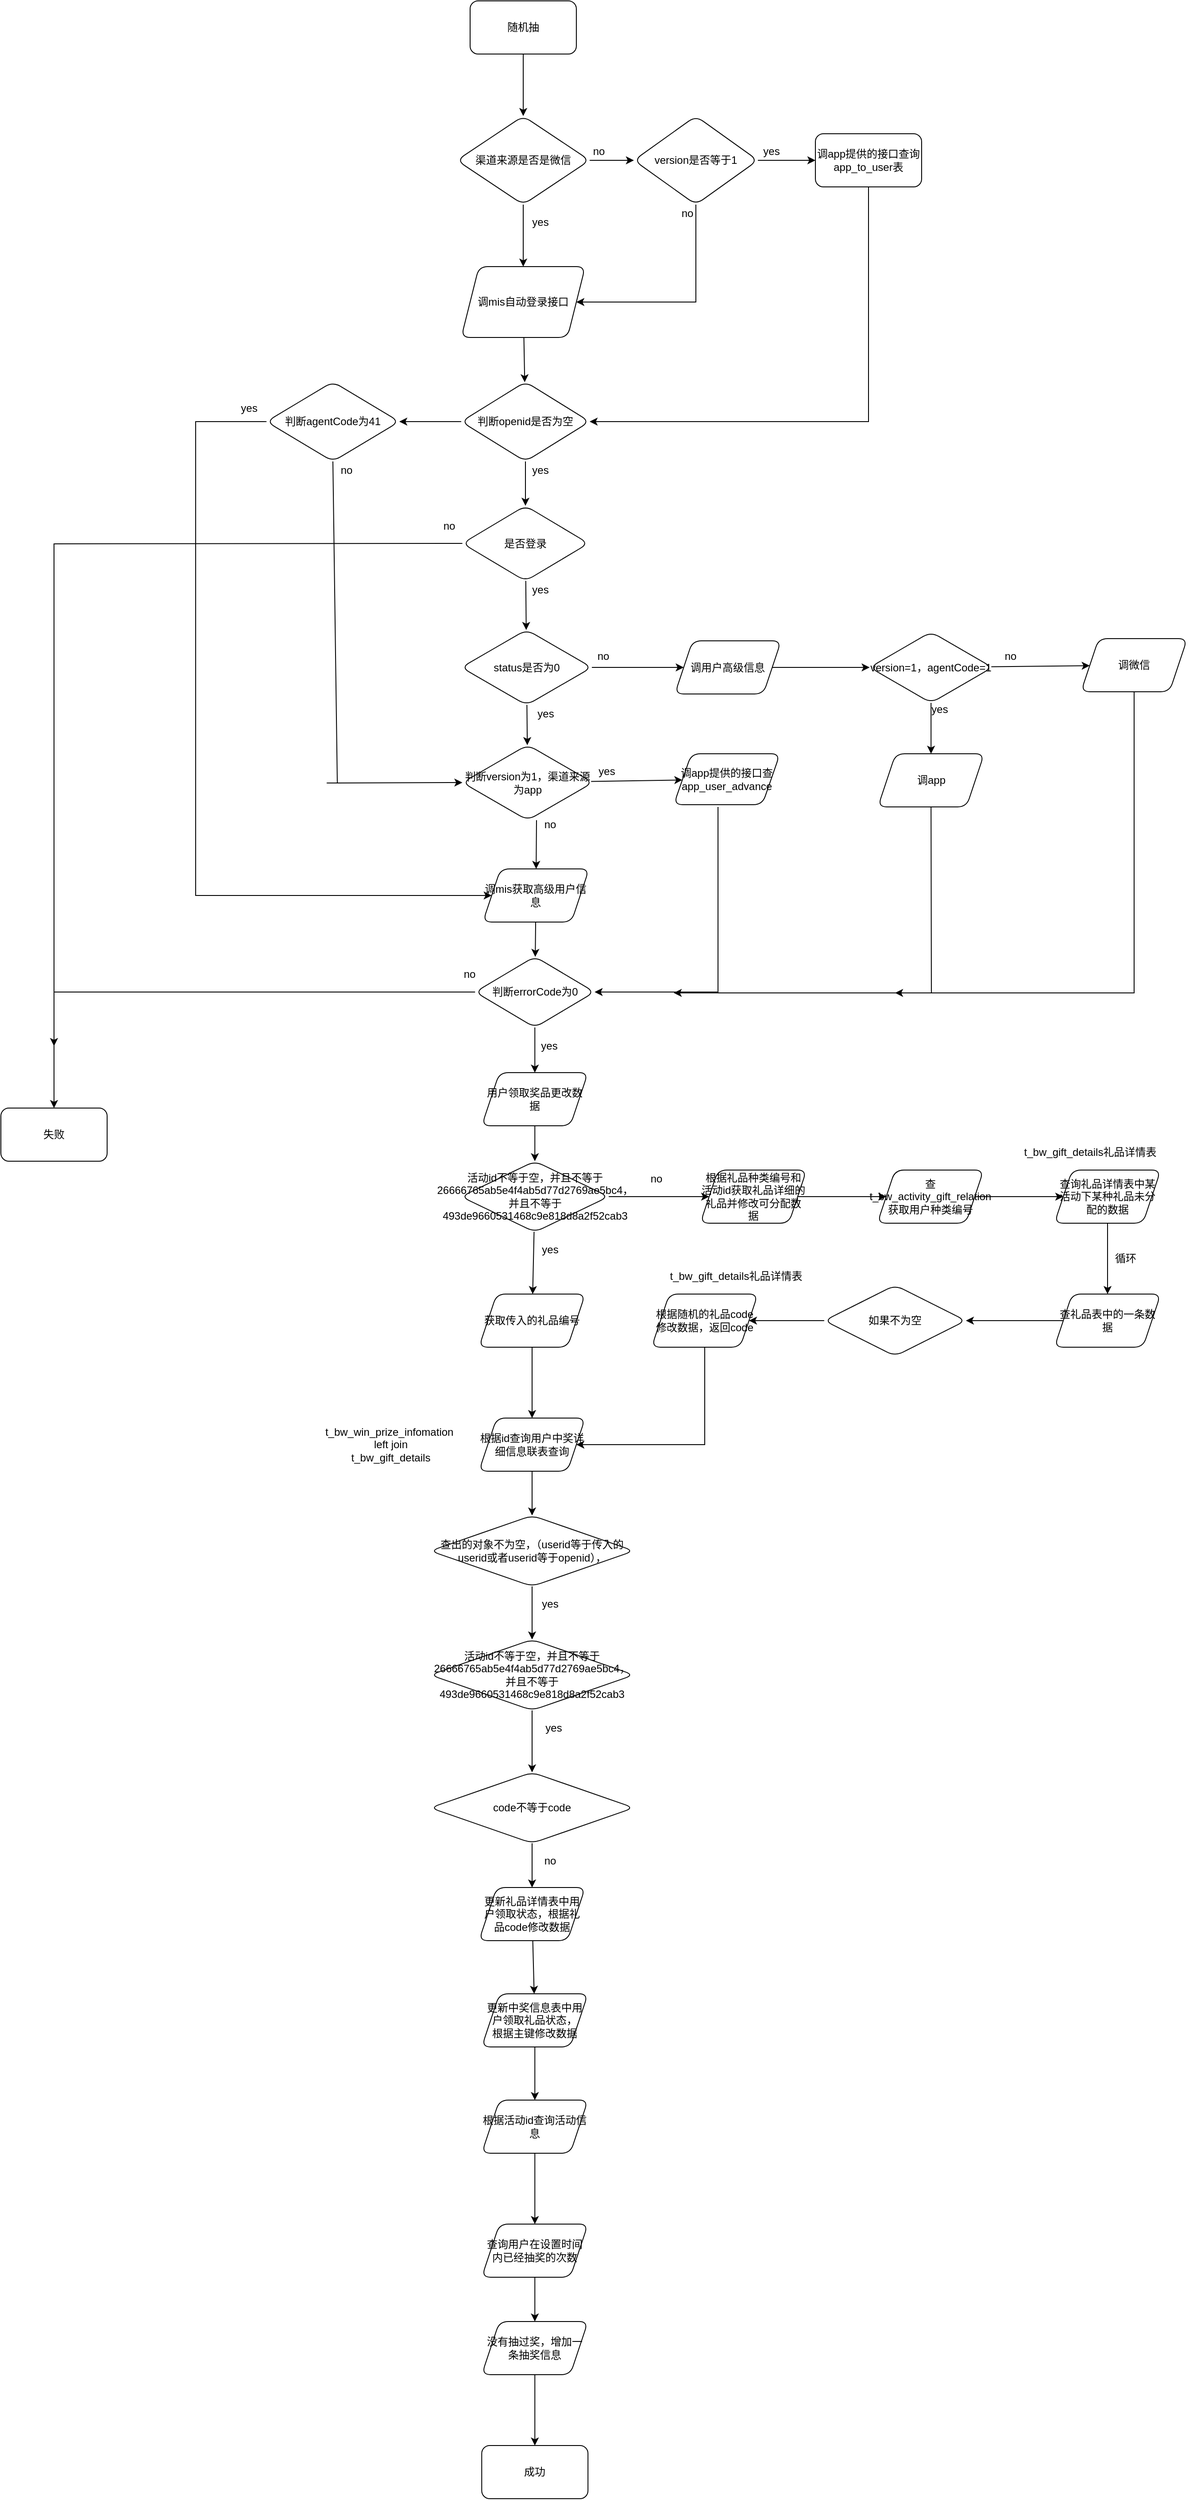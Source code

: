 <mxfile version="13.10.0" type="github">
  <diagram id="C5RBs43oDa-KdzZeNtuy" name="Page-1">
    <mxGraphModel dx="2249" dy="762" grid="1" gridSize="10" guides="1" tooltips="1" connect="1" arrows="1" fold="1" page="1" pageScale="1" pageWidth="827" pageHeight="1169" math="0" shadow="0">
      <root>
        <mxCell id="WIyWlLk6GJQsqaUBKTNV-0" />
        <mxCell id="WIyWlLk6GJQsqaUBKTNV-1" parent="WIyWlLk6GJQsqaUBKTNV-0" />
        <mxCell id="T9CBs8dAOnwKT2QZDVlN-31" value="" style="edgeStyle=none;rounded=0;orthogonalLoop=1;jettySize=auto;html=1;" edge="1" parent="WIyWlLk6GJQsqaUBKTNV-1" source="T9CBs8dAOnwKT2QZDVlN-29" target="T9CBs8dAOnwKT2QZDVlN-30">
          <mxGeometry relative="1" as="geometry" />
        </mxCell>
        <mxCell id="T9CBs8dAOnwKT2QZDVlN-29" value="随机抽" style="rounded=1;whiteSpace=wrap;html=1;" vertex="1" parent="WIyWlLk6GJQsqaUBKTNV-1">
          <mxGeometry x="320" y="20" width="120" height="60" as="geometry" />
        </mxCell>
        <mxCell id="T9CBs8dAOnwKT2QZDVlN-33" value="" style="edgeStyle=none;rounded=0;orthogonalLoop=1;jettySize=auto;html=1;" edge="1" parent="WIyWlLk6GJQsqaUBKTNV-1" source="T9CBs8dAOnwKT2QZDVlN-30" target="T9CBs8dAOnwKT2QZDVlN-32">
          <mxGeometry relative="1" as="geometry" />
        </mxCell>
        <mxCell id="T9CBs8dAOnwKT2QZDVlN-36" value="" style="edgeStyle=none;rounded=0;orthogonalLoop=1;jettySize=auto;html=1;" edge="1" parent="WIyWlLk6GJQsqaUBKTNV-1" source="T9CBs8dAOnwKT2QZDVlN-30" target="T9CBs8dAOnwKT2QZDVlN-35">
          <mxGeometry relative="1" as="geometry" />
        </mxCell>
        <mxCell id="T9CBs8dAOnwKT2QZDVlN-30" value="渠道来源是否是微信" style="rhombus;whiteSpace=wrap;html=1;rounded=1;" vertex="1" parent="WIyWlLk6GJQsqaUBKTNV-1">
          <mxGeometry x="305" y="150" width="150" height="100" as="geometry" />
        </mxCell>
        <mxCell id="T9CBs8dAOnwKT2QZDVlN-49" value="" style="edgeStyle=none;rounded=0;orthogonalLoop=1;jettySize=auto;html=1;" edge="1" parent="WIyWlLk6GJQsqaUBKTNV-1" source="T9CBs8dAOnwKT2QZDVlN-32" target="T9CBs8dAOnwKT2QZDVlN-48">
          <mxGeometry relative="1" as="geometry" />
        </mxCell>
        <mxCell id="T9CBs8dAOnwKT2QZDVlN-32" value="调mis自动登录接口" style="shape=parallelogram;perimeter=parallelogramPerimeter;whiteSpace=wrap;html=1;fixedSize=1;rounded=1;" vertex="1" parent="WIyWlLk6GJQsqaUBKTNV-1">
          <mxGeometry x="310" y="320" width="140" height="80" as="geometry" />
        </mxCell>
        <mxCell id="T9CBs8dAOnwKT2QZDVlN-34" value="yes&lt;br&gt;" style="text;html=1;align=center;verticalAlign=middle;resizable=0;points=[];autosize=1;" vertex="1" parent="WIyWlLk6GJQsqaUBKTNV-1">
          <mxGeometry x="384" y="260" width="30" height="20" as="geometry" />
        </mxCell>
        <mxCell id="T9CBs8dAOnwKT2QZDVlN-39" value="" style="edgeStyle=none;rounded=0;orthogonalLoop=1;jettySize=auto;html=1;" edge="1" parent="WIyWlLk6GJQsqaUBKTNV-1" source="T9CBs8dAOnwKT2QZDVlN-35" target="T9CBs8dAOnwKT2QZDVlN-38">
          <mxGeometry relative="1" as="geometry" />
        </mxCell>
        <mxCell id="T9CBs8dAOnwKT2QZDVlN-40" style="edgeStyle=none;rounded=0;orthogonalLoop=1;jettySize=auto;html=1;exitX=0.5;exitY=1;exitDx=0;exitDy=0;" edge="1" parent="WIyWlLk6GJQsqaUBKTNV-1" source="T9CBs8dAOnwKT2QZDVlN-35" target="T9CBs8dAOnwKT2QZDVlN-32">
          <mxGeometry relative="1" as="geometry">
            <Array as="points">
              <mxPoint x="575" y="360" />
            </Array>
          </mxGeometry>
        </mxCell>
        <mxCell id="T9CBs8dAOnwKT2QZDVlN-35" value="version是否等于1" style="rhombus;whiteSpace=wrap;html=1;rounded=1;" vertex="1" parent="WIyWlLk6GJQsqaUBKTNV-1">
          <mxGeometry x="505" y="150" width="140" height="100" as="geometry" />
        </mxCell>
        <mxCell id="T9CBs8dAOnwKT2QZDVlN-37" value="no" style="text;html=1;align=center;verticalAlign=middle;resizable=0;points=[];autosize=1;" vertex="1" parent="WIyWlLk6GJQsqaUBKTNV-1">
          <mxGeometry x="450" y="180" width="30" height="20" as="geometry" />
        </mxCell>
        <mxCell id="T9CBs8dAOnwKT2QZDVlN-50" style="edgeStyle=none;rounded=0;orthogonalLoop=1;jettySize=auto;html=1;exitX=0.5;exitY=1;exitDx=0;exitDy=0;entryX=1;entryY=0.5;entryDx=0;entryDy=0;" edge="1" parent="WIyWlLk6GJQsqaUBKTNV-1" source="T9CBs8dAOnwKT2QZDVlN-38" target="T9CBs8dAOnwKT2QZDVlN-48">
          <mxGeometry relative="1" as="geometry">
            <Array as="points">
              <mxPoint x="770" y="495" />
            </Array>
          </mxGeometry>
        </mxCell>
        <mxCell id="T9CBs8dAOnwKT2QZDVlN-38" value="调app提供的接口查询app_to_user表" style="whiteSpace=wrap;html=1;rounded=1;" vertex="1" parent="WIyWlLk6GJQsqaUBKTNV-1">
          <mxGeometry x="710" y="170" width="120" height="60" as="geometry" />
        </mxCell>
        <mxCell id="T9CBs8dAOnwKT2QZDVlN-42" value="no" style="text;html=1;align=center;verticalAlign=middle;resizable=0;points=[];autosize=1;" vertex="1" parent="WIyWlLk6GJQsqaUBKTNV-1">
          <mxGeometry x="550" y="250" width="30" height="20" as="geometry" />
        </mxCell>
        <mxCell id="T9CBs8dAOnwKT2QZDVlN-43" value="yes" style="text;html=1;align=center;verticalAlign=middle;resizable=0;points=[];autosize=1;" vertex="1" parent="WIyWlLk6GJQsqaUBKTNV-1">
          <mxGeometry x="645" y="180" width="30" height="20" as="geometry" />
        </mxCell>
        <mxCell id="T9CBs8dAOnwKT2QZDVlN-54" value="" style="edgeStyle=none;rounded=0;orthogonalLoop=1;jettySize=auto;html=1;" edge="1" parent="WIyWlLk6GJQsqaUBKTNV-1" source="T9CBs8dAOnwKT2QZDVlN-48" target="T9CBs8dAOnwKT2QZDVlN-53">
          <mxGeometry relative="1" as="geometry" />
        </mxCell>
        <mxCell id="T9CBs8dAOnwKT2QZDVlN-99" value="" style="edgeStyle=none;rounded=0;orthogonalLoop=1;jettySize=auto;html=1;" edge="1" parent="WIyWlLk6GJQsqaUBKTNV-1" source="T9CBs8dAOnwKT2QZDVlN-48" target="T9CBs8dAOnwKT2QZDVlN-98">
          <mxGeometry relative="1" as="geometry" />
        </mxCell>
        <mxCell id="T9CBs8dAOnwKT2QZDVlN-48" value="判断openid是否为空" style="rhombus;whiteSpace=wrap;html=1;rounded=1;" vertex="1" parent="WIyWlLk6GJQsqaUBKTNV-1">
          <mxGeometry x="310" y="450" width="145" height="90" as="geometry" />
        </mxCell>
        <mxCell id="T9CBs8dAOnwKT2QZDVlN-51" style="edgeStyle=none;rounded=0;orthogonalLoop=1;jettySize=auto;html=1;exitX=0;exitY=0.5;exitDx=0;exitDy=0;" edge="1" parent="WIyWlLk6GJQsqaUBKTNV-1" source="T9CBs8dAOnwKT2QZDVlN-48" target="T9CBs8dAOnwKT2QZDVlN-48">
          <mxGeometry relative="1" as="geometry" />
        </mxCell>
        <mxCell id="T9CBs8dAOnwKT2QZDVlN-62" value="" style="edgeStyle=none;rounded=0;orthogonalLoop=1;jettySize=auto;html=1;" edge="1" parent="WIyWlLk6GJQsqaUBKTNV-1" source="T9CBs8dAOnwKT2QZDVlN-53" target="T9CBs8dAOnwKT2QZDVlN-61">
          <mxGeometry relative="1" as="geometry" />
        </mxCell>
        <mxCell id="T9CBs8dAOnwKT2QZDVlN-117" style="edgeStyle=none;rounded=0;orthogonalLoop=1;jettySize=auto;html=1;exitX=0;exitY=0.5;exitDx=0;exitDy=0;" edge="1" parent="WIyWlLk6GJQsqaUBKTNV-1" source="T9CBs8dAOnwKT2QZDVlN-53">
          <mxGeometry relative="1" as="geometry">
            <mxPoint x="-150" y="1200" as="targetPoint" />
            <Array as="points">
              <mxPoint x="-150" y="633" />
            </Array>
          </mxGeometry>
        </mxCell>
        <mxCell id="T9CBs8dAOnwKT2QZDVlN-53" value="是否登录" style="rhombus;whiteSpace=wrap;html=1;rounded=1;" vertex="1" parent="WIyWlLk6GJQsqaUBKTNV-1">
          <mxGeometry x="311.25" y="590" width="142.5" height="85" as="geometry" />
        </mxCell>
        <mxCell id="T9CBs8dAOnwKT2QZDVlN-55" value="yes" style="text;html=1;align=center;verticalAlign=middle;resizable=0;points=[];autosize=1;" vertex="1" parent="WIyWlLk6GJQsqaUBKTNV-1">
          <mxGeometry x="384" y="540" width="30" height="20" as="geometry" />
        </mxCell>
        <mxCell id="T9CBs8dAOnwKT2QZDVlN-60" value="no" style="text;html=1;align=center;verticalAlign=middle;resizable=0;points=[];autosize=1;" vertex="1" parent="WIyWlLk6GJQsqaUBKTNV-1">
          <mxGeometry x="281.25" y="602.5" width="30" height="20" as="geometry" />
        </mxCell>
        <mxCell id="T9CBs8dAOnwKT2QZDVlN-73" value="" style="edgeStyle=none;rounded=0;orthogonalLoop=1;jettySize=auto;html=1;" edge="1" parent="WIyWlLk6GJQsqaUBKTNV-1" source="T9CBs8dAOnwKT2QZDVlN-61" target="T9CBs8dAOnwKT2QZDVlN-72">
          <mxGeometry relative="1" as="geometry" />
        </mxCell>
        <mxCell id="T9CBs8dAOnwKT2QZDVlN-108" value="" style="edgeStyle=none;rounded=0;orthogonalLoop=1;jettySize=auto;html=1;" edge="1" parent="WIyWlLk6GJQsqaUBKTNV-1" source="T9CBs8dAOnwKT2QZDVlN-61" target="T9CBs8dAOnwKT2QZDVlN-107">
          <mxGeometry relative="1" as="geometry" />
        </mxCell>
        <mxCell id="T9CBs8dAOnwKT2QZDVlN-61" value="status是否为0" style="rhombus;whiteSpace=wrap;html=1;rounded=1;" vertex="1" parent="WIyWlLk6GJQsqaUBKTNV-1">
          <mxGeometry x="310" y="730" width="147.5" height="85" as="geometry" />
        </mxCell>
        <mxCell id="T9CBs8dAOnwKT2QZDVlN-63" value="yes" style="text;html=1;align=center;verticalAlign=middle;resizable=0;points=[];autosize=1;" vertex="1" parent="WIyWlLk6GJQsqaUBKTNV-1">
          <mxGeometry x="384" y="675" width="30" height="20" as="geometry" />
        </mxCell>
        <mxCell id="T9CBs8dAOnwKT2QZDVlN-75" value="" style="edgeStyle=none;rounded=0;orthogonalLoop=1;jettySize=auto;html=1;" edge="1" parent="WIyWlLk6GJQsqaUBKTNV-1" target="T9CBs8dAOnwKT2QZDVlN-74">
          <mxGeometry relative="1" as="geometry">
            <mxPoint x="395" y="945" as="sourcePoint" />
          </mxGeometry>
        </mxCell>
        <mxCell id="T9CBs8dAOnwKT2QZDVlN-78" value="" style="edgeStyle=none;rounded=0;orthogonalLoop=1;jettySize=auto;html=1;" edge="1" parent="WIyWlLk6GJQsqaUBKTNV-1" source="T9CBs8dAOnwKT2QZDVlN-72" target="T9CBs8dAOnwKT2QZDVlN-77">
          <mxGeometry relative="1" as="geometry" />
        </mxCell>
        <mxCell id="T9CBs8dAOnwKT2QZDVlN-72" value="判断version为1，渠道来源为app" style="rhombus;whiteSpace=wrap;html=1;rounded=1;" vertex="1" parent="WIyWlLk6GJQsqaUBKTNV-1">
          <mxGeometry x="311.25" y="860" width="147.5" height="85" as="geometry" />
        </mxCell>
        <mxCell id="T9CBs8dAOnwKT2QZDVlN-80" value="" style="edgeStyle=none;rounded=0;orthogonalLoop=1;jettySize=auto;html=1;" edge="1" parent="WIyWlLk6GJQsqaUBKTNV-1" source="T9CBs8dAOnwKT2QZDVlN-74" target="T9CBs8dAOnwKT2QZDVlN-79">
          <mxGeometry relative="1" as="geometry" />
        </mxCell>
        <mxCell id="T9CBs8dAOnwKT2QZDVlN-74" value="调mis获取高级用户信息" style="shape=parallelogram;perimeter=parallelogramPerimeter;whiteSpace=wrap;html=1;fixedSize=1;rounded=1;" vertex="1" parent="WIyWlLk6GJQsqaUBKTNV-1">
          <mxGeometry x="334.38" y="1000" width="120" height="60" as="geometry" />
        </mxCell>
        <mxCell id="T9CBs8dAOnwKT2QZDVlN-76" value="yes" style="text;html=1;align=center;verticalAlign=middle;resizable=0;points=[];autosize=1;" vertex="1" parent="WIyWlLk6GJQsqaUBKTNV-1">
          <mxGeometry x="458.75" y="880" width="30" height="20" as="geometry" />
        </mxCell>
        <mxCell id="T9CBs8dAOnwKT2QZDVlN-89" style="edgeStyle=none;rounded=0;orthogonalLoop=1;jettySize=auto;html=1;exitX=0.5;exitY=1;exitDx=0;exitDy=0;entryX=1;entryY=0.5;entryDx=0;entryDy=0;" edge="1" parent="WIyWlLk6GJQsqaUBKTNV-1" target="T9CBs8dAOnwKT2QZDVlN-79">
          <mxGeometry relative="1" as="geometry">
            <mxPoint x="600" y="930" as="sourcePoint" />
            <Array as="points">
              <mxPoint x="600" y="1139" />
            </Array>
          </mxGeometry>
        </mxCell>
        <mxCell id="T9CBs8dAOnwKT2QZDVlN-77" value="&lt;span&gt;调app提供的接口查app_user_advance&lt;/span&gt;" style="shape=parallelogram;perimeter=parallelogramPerimeter;whiteSpace=wrap;html=1;fixedSize=1;rounded=1;" vertex="1" parent="WIyWlLk6GJQsqaUBKTNV-1">
          <mxGeometry x="550" y="870" width="120" height="57.5" as="geometry" />
        </mxCell>
        <mxCell id="T9CBs8dAOnwKT2QZDVlN-84" value="" style="edgeStyle=none;rounded=0;orthogonalLoop=1;jettySize=auto;html=1;" edge="1" parent="WIyWlLk6GJQsqaUBKTNV-1" source="T9CBs8dAOnwKT2QZDVlN-79" target="T9CBs8dAOnwKT2QZDVlN-83">
          <mxGeometry relative="1" as="geometry">
            <Array as="points">
              <mxPoint x="-150" y="1139" />
            </Array>
          </mxGeometry>
        </mxCell>
        <mxCell id="T9CBs8dAOnwKT2QZDVlN-122" value="" style="edgeStyle=none;rounded=0;orthogonalLoop=1;jettySize=auto;html=1;" edge="1" parent="WIyWlLk6GJQsqaUBKTNV-1" source="T9CBs8dAOnwKT2QZDVlN-79" target="T9CBs8dAOnwKT2QZDVlN-121">
          <mxGeometry relative="1" as="geometry" />
        </mxCell>
        <mxCell id="T9CBs8dAOnwKT2QZDVlN-79" value="判断errorCode为0" style="rhombus;whiteSpace=wrap;html=1;rounded=1;" vertex="1" parent="WIyWlLk6GJQsqaUBKTNV-1">
          <mxGeometry x="325.63" y="1099" width="135" height="80" as="geometry" />
        </mxCell>
        <mxCell id="T9CBs8dAOnwKT2QZDVlN-83" value="失败" style="whiteSpace=wrap;html=1;rounded=1;" vertex="1" parent="WIyWlLk6GJQsqaUBKTNV-1">
          <mxGeometry x="-210" y="1270" width="120" height="60" as="geometry" />
        </mxCell>
        <mxCell id="T9CBs8dAOnwKT2QZDVlN-85" value="yes" style="text;html=1;align=center;verticalAlign=middle;resizable=0;points=[];autosize=1;" vertex="1" parent="WIyWlLk6GJQsqaUBKTNV-1">
          <mxGeometry x="394.38" y="1190" width="30" height="20" as="geometry" />
        </mxCell>
        <mxCell id="T9CBs8dAOnwKT2QZDVlN-86" value="no" style="text;html=1;align=center;verticalAlign=middle;resizable=0;points=[];autosize=1;" vertex="1" parent="WIyWlLk6GJQsqaUBKTNV-1">
          <mxGeometry x="304.38" y="1109" width="30" height="20" as="geometry" />
        </mxCell>
        <mxCell id="T9CBs8dAOnwKT2QZDVlN-87" value="yes" style="text;html=1;align=center;verticalAlign=middle;resizable=0;points=[];autosize=1;" vertex="1" parent="WIyWlLk6GJQsqaUBKTNV-1">
          <mxGeometry x="390" y="815" width="30" height="20" as="geometry" />
        </mxCell>
        <mxCell id="T9CBs8dAOnwKT2QZDVlN-88" value="no" style="text;html=1;align=center;verticalAlign=middle;resizable=0;points=[];autosize=1;" vertex="1" parent="WIyWlLk6GJQsqaUBKTNV-1">
          <mxGeometry x="395" y="940" width="30" height="20" as="geometry" />
        </mxCell>
        <mxCell id="T9CBs8dAOnwKT2QZDVlN-100" style="edgeStyle=none;rounded=0;orthogonalLoop=1;jettySize=auto;html=1;exitX=0.5;exitY=1;exitDx=0;exitDy=0;entryX=0;entryY=0.5;entryDx=0;entryDy=0;" edge="1" parent="WIyWlLk6GJQsqaUBKTNV-1" source="T9CBs8dAOnwKT2QZDVlN-98" target="T9CBs8dAOnwKT2QZDVlN-72">
          <mxGeometry relative="1" as="geometry">
            <Array as="points">
              <mxPoint x="170" y="903" />
              <mxPoint x="158" y="903" />
            </Array>
          </mxGeometry>
        </mxCell>
        <mxCell id="T9CBs8dAOnwKT2QZDVlN-104" style="edgeStyle=none;rounded=0;orthogonalLoop=1;jettySize=auto;html=1;exitX=0;exitY=0.5;exitDx=0;exitDy=0;entryX=0;entryY=0.5;entryDx=0;entryDy=0;" edge="1" parent="WIyWlLk6GJQsqaUBKTNV-1" source="T9CBs8dAOnwKT2QZDVlN-98" target="T9CBs8dAOnwKT2QZDVlN-74">
          <mxGeometry relative="1" as="geometry">
            <Array as="points">
              <mxPoint x="10" y="495" />
              <mxPoint x="10" y="1030" />
            </Array>
          </mxGeometry>
        </mxCell>
        <mxCell id="T9CBs8dAOnwKT2QZDVlN-98" value="判断agentCode为41" style="rhombus;whiteSpace=wrap;html=1;rounded=1;" vertex="1" parent="WIyWlLk6GJQsqaUBKTNV-1">
          <mxGeometry x="90" y="450" width="150" height="90" as="geometry" />
        </mxCell>
        <mxCell id="T9CBs8dAOnwKT2QZDVlN-101" value="no" style="text;html=1;align=center;verticalAlign=middle;resizable=0;points=[];autosize=1;" vertex="1" parent="WIyWlLk6GJQsqaUBKTNV-1">
          <mxGeometry x="165" y="540" width="30" height="20" as="geometry" />
        </mxCell>
        <mxCell id="T9CBs8dAOnwKT2QZDVlN-102" style="edgeStyle=none;rounded=0;orthogonalLoop=1;jettySize=auto;html=1;exitX=0;exitY=0.5;exitDx=0;exitDy=0;" edge="1" parent="WIyWlLk6GJQsqaUBKTNV-1" source="T9CBs8dAOnwKT2QZDVlN-98" target="T9CBs8dAOnwKT2QZDVlN-98">
          <mxGeometry relative="1" as="geometry" />
        </mxCell>
        <mxCell id="T9CBs8dAOnwKT2QZDVlN-103" style="edgeStyle=none;rounded=0;orthogonalLoop=1;jettySize=auto;html=1;exitX=0;exitY=0.5;exitDx=0;exitDy=0;" edge="1" parent="WIyWlLk6GJQsqaUBKTNV-1" source="T9CBs8dAOnwKT2QZDVlN-98" target="T9CBs8dAOnwKT2QZDVlN-98">
          <mxGeometry relative="1" as="geometry" />
        </mxCell>
        <mxCell id="T9CBs8dAOnwKT2QZDVlN-105" value="yes" style="text;html=1;align=center;verticalAlign=middle;resizable=0;points=[];autosize=1;" vertex="1" parent="WIyWlLk6GJQsqaUBKTNV-1">
          <mxGeometry x="55" y="470" width="30" height="20" as="geometry" />
        </mxCell>
        <mxCell id="T9CBs8dAOnwKT2QZDVlN-110" value="" style="edgeStyle=none;rounded=0;orthogonalLoop=1;jettySize=auto;html=1;" edge="1" parent="WIyWlLk6GJQsqaUBKTNV-1" source="T9CBs8dAOnwKT2QZDVlN-107" target="T9CBs8dAOnwKT2QZDVlN-109">
          <mxGeometry relative="1" as="geometry" />
        </mxCell>
        <mxCell id="T9CBs8dAOnwKT2QZDVlN-107" value="调用户高级信息" style="shape=parallelogram;perimeter=parallelogramPerimeter;whiteSpace=wrap;html=1;fixedSize=1;rounded=1;" vertex="1" parent="WIyWlLk6GJQsqaUBKTNV-1">
          <mxGeometry x="551.25" y="742.5" width="120" height="60" as="geometry" />
        </mxCell>
        <mxCell id="T9CBs8dAOnwKT2QZDVlN-112" value="" style="edgeStyle=none;rounded=0;orthogonalLoop=1;jettySize=auto;html=1;" edge="1" parent="WIyWlLk6GJQsqaUBKTNV-1" source="T9CBs8dAOnwKT2QZDVlN-109" target="T9CBs8dAOnwKT2QZDVlN-111">
          <mxGeometry relative="1" as="geometry" />
        </mxCell>
        <mxCell id="T9CBs8dAOnwKT2QZDVlN-114" value="" style="edgeStyle=none;rounded=0;orthogonalLoop=1;jettySize=auto;html=1;" edge="1" parent="WIyWlLk6GJQsqaUBKTNV-1" source="T9CBs8dAOnwKT2QZDVlN-109" target="T9CBs8dAOnwKT2QZDVlN-113">
          <mxGeometry relative="1" as="geometry" />
        </mxCell>
        <mxCell id="T9CBs8dAOnwKT2QZDVlN-109" value="version=1，agentCode=1" style="rhombus;whiteSpace=wrap;html=1;rounded=1;" vertex="1" parent="WIyWlLk6GJQsqaUBKTNV-1">
          <mxGeometry x="771.25" y="732.5" width="138.75" height="80" as="geometry" />
        </mxCell>
        <mxCell id="T9CBs8dAOnwKT2QZDVlN-115" style="edgeStyle=none;rounded=0;orthogonalLoop=1;jettySize=auto;html=1;exitX=0.5;exitY=1;exitDx=0;exitDy=0;" edge="1" parent="WIyWlLk6GJQsqaUBKTNV-1" source="T9CBs8dAOnwKT2QZDVlN-111">
          <mxGeometry relative="1" as="geometry">
            <mxPoint x="550" y="1140" as="targetPoint" />
            <Array as="points">
              <mxPoint x="841" y="1140" />
            </Array>
          </mxGeometry>
        </mxCell>
        <mxCell id="T9CBs8dAOnwKT2QZDVlN-111" value="调app" style="shape=parallelogram;perimeter=parallelogramPerimeter;whiteSpace=wrap;html=1;fixedSize=1;rounded=1;" vertex="1" parent="WIyWlLk6GJQsqaUBKTNV-1">
          <mxGeometry x="780.625" y="870" width="120" height="60" as="geometry" />
        </mxCell>
        <mxCell id="T9CBs8dAOnwKT2QZDVlN-116" style="edgeStyle=none;rounded=0;orthogonalLoop=1;jettySize=auto;html=1;exitX=0.5;exitY=1;exitDx=0;exitDy=0;" edge="1" parent="WIyWlLk6GJQsqaUBKTNV-1" source="T9CBs8dAOnwKT2QZDVlN-113">
          <mxGeometry relative="1" as="geometry">
            <mxPoint x="800" y="1140" as="targetPoint" />
            <Array as="points">
              <mxPoint x="1070" y="1140" />
            </Array>
          </mxGeometry>
        </mxCell>
        <mxCell id="T9CBs8dAOnwKT2QZDVlN-113" value="调微信" style="shape=parallelogram;perimeter=parallelogramPerimeter;whiteSpace=wrap;html=1;fixedSize=1;rounded=1;" vertex="1" parent="WIyWlLk6GJQsqaUBKTNV-1">
          <mxGeometry x="1010.01" y="740" width="120" height="60" as="geometry" />
        </mxCell>
        <mxCell id="T9CBs8dAOnwKT2QZDVlN-118" value="no" style="text;html=1;align=center;verticalAlign=middle;resizable=0;points=[];autosize=1;" vertex="1" parent="WIyWlLk6GJQsqaUBKTNV-1">
          <mxGeometry x="455" y="750" width="30" height="20" as="geometry" />
        </mxCell>
        <mxCell id="T9CBs8dAOnwKT2QZDVlN-119" value="yes" style="text;html=1;align=center;verticalAlign=middle;resizable=0;points=[];autosize=1;" vertex="1" parent="WIyWlLk6GJQsqaUBKTNV-1">
          <mxGeometry x="835" y="810" width="30" height="20" as="geometry" />
        </mxCell>
        <mxCell id="T9CBs8dAOnwKT2QZDVlN-120" value="no" style="text;html=1;align=center;verticalAlign=middle;resizable=0;points=[];autosize=1;" vertex="1" parent="WIyWlLk6GJQsqaUBKTNV-1">
          <mxGeometry x="915" y="750" width="30" height="20" as="geometry" />
        </mxCell>
        <mxCell id="T9CBs8dAOnwKT2QZDVlN-124" value="" style="edgeStyle=none;rounded=0;orthogonalLoop=1;jettySize=auto;html=1;" edge="1" parent="WIyWlLk6GJQsqaUBKTNV-1" source="T9CBs8dAOnwKT2QZDVlN-121" target="T9CBs8dAOnwKT2QZDVlN-123">
          <mxGeometry relative="1" as="geometry" />
        </mxCell>
        <mxCell id="T9CBs8dAOnwKT2QZDVlN-121" value="用户领取奖品更改数据" style="shape=parallelogram;perimeter=parallelogramPerimeter;whiteSpace=wrap;html=1;fixedSize=1;rounded=1;" vertex="1" parent="WIyWlLk6GJQsqaUBKTNV-1">
          <mxGeometry x="333.13" y="1230" width="120" height="60" as="geometry" />
        </mxCell>
        <mxCell id="T9CBs8dAOnwKT2QZDVlN-126" value="" style="edgeStyle=none;rounded=0;orthogonalLoop=1;jettySize=auto;html=1;" edge="1" parent="WIyWlLk6GJQsqaUBKTNV-1" source="T9CBs8dAOnwKT2QZDVlN-123" target="T9CBs8dAOnwKT2QZDVlN-125">
          <mxGeometry relative="1" as="geometry" />
        </mxCell>
        <mxCell id="T9CBs8dAOnwKT2QZDVlN-128" value="" style="edgeStyle=none;rounded=0;orthogonalLoop=1;jettySize=auto;html=1;" edge="1" parent="WIyWlLk6GJQsqaUBKTNV-1" source="T9CBs8dAOnwKT2QZDVlN-123" target="T9CBs8dAOnwKT2QZDVlN-127">
          <mxGeometry relative="1" as="geometry" />
        </mxCell>
        <mxCell id="T9CBs8dAOnwKT2QZDVlN-123" value="活动id不等于空，并且不等于26666765ab5e4f4ab5d77d2769ae5bc4，并且不等于493de9660531468c9e818d8a2f52cab3&lt;span style=&quot;color: rgba(0 , 0 , 0 , 0) ; font-family: monospace ; font-size: 0px&quot;&gt;%3CmxGraphModel%3E%3Croot%3E%3CmxCell%20id%3D%220%22%2F%3E%3CmxCell%20id%3D%221%22%20parent%3D%220%22%2F%3E%3CmxCell%20id%3D%222%22%20value%3D%22%22%20style%3D%22edgeStyle%3Dnone%3Brounded%3D0%3BorthogonalLoop%3D1%3BjettySize%3Dauto%3Bhtml%3D1%3B%22%20edge%3D%221%22%20parent%3D%221%22%3E%3CmxGeometry%20relative%3D%221%22%20as%3D%22geometry%22%3E%3CmxPoint%20x%3D%22393.13%22%20y%3D%221179%22%20as%3D%22sourcePoint%22%2F%3E%3CmxPoint%20x%3D%22393.13%22%20y%3D%221269%22%20as%3D%22targetPoint%22%2F%3E%3C%2FmxGeometry%3E%3C%2FmxCell%3E%3C%2Froot%3E%3C%2FmxGraphModel%3E&lt;/span&gt;" style="rhombus;whiteSpace=wrap;html=1;rounded=1;" vertex="1" parent="WIyWlLk6GJQsqaUBKTNV-1">
          <mxGeometry x="309.7" y="1330" width="166.87" height="80" as="geometry" />
        </mxCell>
        <mxCell id="T9CBs8dAOnwKT2QZDVlN-150" value="" style="edgeStyle=none;rounded=0;orthogonalLoop=1;jettySize=auto;html=1;" edge="1" parent="WIyWlLk6GJQsqaUBKTNV-1" source="T9CBs8dAOnwKT2QZDVlN-125" target="T9CBs8dAOnwKT2QZDVlN-149">
          <mxGeometry relative="1" as="geometry" />
        </mxCell>
        <mxCell id="T9CBs8dAOnwKT2QZDVlN-125" value="获取传入的礼品编号" style="shape=parallelogram;perimeter=parallelogramPerimeter;whiteSpace=wrap;html=1;fixedSize=1;rounded=1;" vertex="1" parent="WIyWlLk6GJQsqaUBKTNV-1">
          <mxGeometry x="329.995" y="1480" width="120" height="60" as="geometry" />
        </mxCell>
        <mxCell id="T9CBs8dAOnwKT2QZDVlN-132" value="" style="edgeStyle=none;rounded=0;orthogonalLoop=1;jettySize=auto;html=1;" edge="1" parent="WIyWlLk6GJQsqaUBKTNV-1" source="T9CBs8dAOnwKT2QZDVlN-127" target="T9CBs8dAOnwKT2QZDVlN-131">
          <mxGeometry relative="1" as="geometry" />
        </mxCell>
        <mxCell id="T9CBs8dAOnwKT2QZDVlN-127" value="根据礼品种类编号和活动id获取礼品详细的礼品并修改可分配数据" style="shape=parallelogram;perimeter=parallelogramPerimeter;whiteSpace=wrap;html=1;fixedSize=1;rounded=1;" vertex="1" parent="WIyWlLk6GJQsqaUBKTNV-1">
          <mxGeometry x="580.005" y="1340" width="120" height="60" as="geometry" />
        </mxCell>
        <mxCell id="T9CBs8dAOnwKT2QZDVlN-129" value="yes" style="text;html=1;align=center;verticalAlign=middle;resizable=0;points=[];autosize=1;" vertex="1" parent="WIyWlLk6GJQsqaUBKTNV-1">
          <mxGeometry x="395" y="1420" width="30" height="20" as="geometry" />
        </mxCell>
        <mxCell id="T9CBs8dAOnwKT2QZDVlN-130" value="no" style="text;html=1;align=center;verticalAlign=middle;resizable=0;points=[];autosize=1;" vertex="1" parent="WIyWlLk6GJQsqaUBKTNV-1">
          <mxGeometry x="515" y="1340" width="30" height="20" as="geometry" />
        </mxCell>
        <mxCell id="T9CBs8dAOnwKT2QZDVlN-134" value="" style="edgeStyle=none;rounded=0;orthogonalLoop=1;jettySize=auto;html=1;" edge="1" parent="WIyWlLk6GJQsqaUBKTNV-1" source="T9CBs8dAOnwKT2QZDVlN-131" target="T9CBs8dAOnwKT2QZDVlN-133">
          <mxGeometry relative="1" as="geometry" />
        </mxCell>
        <mxCell id="T9CBs8dAOnwKT2QZDVlN-131" value="查t_bw_activity_gift_relation&lt;br&gt;获取用户种类编号" style="shape=parallelogram;perimeter=parallelogramPerimeter;whiteSpace=wrap;html=1;fixedSize=1;rounded=1;" vertex="1" parent="WIyWlLk6GJQsqaUBKTNV-1">
          <mxGeometry x="780.005" y="1340" width="120" height="60" as="geometry" />
        </mxCell>
        <mxCell id="T9CBs8dAOnwKT2QZDVlN-140" value="" style="edgeStyle=none;rounded=0;orthogonalLoop=1;jettySize=auto;html=1;" edge="1" parent="WIyWlLk6GJQsqaUBKTNV-1" source="T9CBs8dAOnwKT2QZDVlN-133" target="T9CBs8dAOnwKT2QZDVlN-139">
          <mxGeometry relative="1" as="geometry" />
        </mxCell>
        <mxCell id="T9CBs8dAOnwKT2QZDVlN-133" value="查询礼品详情表中某活动下某种礼品未分配的数据" style="shape=parallelogram;perimeter=parallelogramPerimeter;whiteSpace=wrap;html=1;fixedSize=1;rounded=1;" vertex="1" parent="WIyWlLk6GJQsqaUBKTNV-1">
          <mxGeometry x="980.005" y="1340" width="120" height="60" as="geometry" />
        </mxCell>
        <mxCell id="T9CBs8dAOnwKT2QZDVlN-135" value="t_bw_gift_details礼品详情表" style="text;html=1;align=center;verticalAlign=middle;resizable=0;points=[];autosize=1;" vertex="1" parent="WIyWlLk6GJQsqaUBKTNV-1">
          <mxGeometry x="940" y="1310" width="160" height="20" as="geometry" />
        </mxCell>
        <mxCell id="T9CBs8dAOnwKT2QZDVlN-144" value="" style="edgeStyle=none;rounded=0;orthogonalLoop=1;jettySize=auto;html=1;" edge="1" parent="WIyWlLk6GJQsqaUBKTNV-1" source="T9CBs8dAOnwKT2QZDVlN-139" target="T9CBs8dAOnwKT2QZDVlN-143">
          <mxGeometry relative="1" as="geometry" />
        </mxCell>
        <mxCell id="T9CBs8dAOnwKT2QZDVlN-139" value="查礼品表中的一条数据" style="shape=parallelogram;perimeter=parallelogramPerimeter;whiteSpace=wrap;html=1;fixedSize=1;rounded=1;" vertex="1" parent="WIyWlLk6GJQsqaUBKTNV-1">
          <mxGeometry x="980.005" y="1480" width="120" height="60" as="geometry" />
        </mxCell>
        <mxCell id="T9CBs8dAOnwKT2QZDVlN-146" value="" style="edgeStyle=none;rounded=0;orthogonalLoop=1;jettySize=auto;html=1;" edge="1" parent="WIyWlLk6GJQsqaUBKTNV-1" source="T9CBs8dAOnwKT2QZDVlN-143" target="T9CBs8dAOnwKT2QZDVlN-145">
          <mxGeometry relative="1" as="geometry" />
        </mxCell>
        <mxCell id="T9CBs8dAOnwKT2QZDVlN-143" value="如果不为空" style="rhombus;whiteSpace=wrap;html=1;rounded=1;" vertex="1" parent="WIyWlLk6GJQsqaUBKTNV-1">
          <mxGeometry x="720" y="1470" width="160" height="80" as="geometry" />
        </mxCell>
        <mxCell id="T9CBs8dAOnwKT2QZDVlN-151" style="edgeStyle=none;rounded=0;orthogonalLoop=1;jettySize=auto;html=1;exitX=0.5;exitY=1;exitDx=0;exitDy=0;entryX=1;entryY=0.5;entryDx=0;entryDy=0;" edge="1" parent="WIyWlLk6GJQsqaUBKTNV-1" source="T9CBs8dAOnwKT2QZDVlN-145" target="T9CBs8dAOnwKT2QZDVlN-149">
          <mxGeometry relative="1" as="geometry">
            <Array as="points">
              <mxPoint x="585" y="1650" />
            </Array>
          </mxGeometry>
        </mxCell>
        <mxCell id="T9CBs8dAOnwKT2QZDVlN-145" value="根据随机的礼品code修改数据，返回code" style="shape=parallelogram;perimeter=parallelogramPerimeter;whiteSpace=wrap;html=1;fixedSize=1;rounded=1;" vertex="1" parent="WIyWlLk6GJQsqaUBKTNV-1">
          <mxGeometry x="525" y="1480" width="120" height="60" as="geometry" />
        </mxCell>
        <mxCell id="T9CBs8dAOnwKT2QZDVlN-147" value="t_bw_gift_details礼品详情表" style="text;html=1;align=center;verticalAlign=middle;resizable=0;points=[];autosize=1;" vertex="1" parent="WIyWlLk6GJQsqaUBKTNV-1">
          <mxGeometry x="540.01" y="1450" width="160" height="20" as="geometry" />
        </mxCell>
        <mxCell id="T9CBs8dAOnwKT2QZDVlN-148" value="循环" style="text;html=1;align=center;verticalAlign=middle;resizable=0;points=[];autosize=1;" vertex="1" parent="WIyWlLk6GJQsqaUBKTNV-1">
          <mxGeometry x="1040" y="1430" width="40" height="20" as="geometry" />
        </mxCell>
        <mxCell id="T9CBs8dAOnwKT2QZDVlN-154" value="" style="edgeStyle=none;rounded=0;orthogonalLoop=1;jettySize=auto;html=1;" edge="1" parent="WIyWlLk6GJQsqaUBKTNV-1" source="T9CBs8dAOnwKT2QZDVlN-149" target="T9CBs8dAOnwKT2QZDVlN-153">
          <mxGeometry relative="1" as="geometry" />
        </mxCell>
        <mxCell id="T9CBs8dAOnwKT2QZDVlN-149" value="根据id查询用户中奖详细信息联表查询" style="shape=parallelogram;perimeter=parallelogramPerimeter;whiteSpace=wrap;html=1;fixedSize=1;rounded=1;" vertex="1" parent="WIyWlLk6GJQsqaUBKTNV-1">
          <mxGeometry x="329.995" y="1620" width="120" height="60" as="geometry" />
        </mxCell>
        <mxCell id="T9CBs8dAOnwKT2QZDVlN-152" value="t_bw_win_prize_infomation&amp;nbsp;&lt;br&gt;left join&lt;br&gt;t_bw_gift_details" style="text;html=1;align=center;verticalAlign=middle;resizable=0;points=[];autosize=1;" vertex="1" parent="WIyWlLk6GJQsqaUBKTNV-1">
          <mxGeometry x="149.7" y="1625" width="160" height="50" as="geometry" />
        </mxCell>
        <mxCell id="T9CBs8dAOnwKT2QZDVlN-156" value="" style="edgeStyle=none;rounded=0;orthogonalLoop=1;jettySize=auto;html=1;" edge="1" parent="WIyWlLk6GJQsqaUBKTNV-1" source="T9CBs8dAOnwKT2QZDVlN-153" target="T9CBs8dAOnwKT2QZDVlN-155">
          <mxGeometry relative="1" as="geometry" />
        </mxCell>
        <mxCell id="T9CBs8dAOnwKT2QZDVlN-153" value="查出的对象不为空，（userid等于传入的userid或者userid等于openid），" style="rhombus;whiteSpace=wrap;html=1;rounded=1;" vertex="1" parent="WIyWlLk6GJQsqaUBKTNV-1">
          <mxGeometry x="275" y="1730" width="230" height="80" as="geometry" />
        </mxCell>
        <mxCell id="T9CBs8dAOnwKT2QZDVlN-158" value="" style="edgeStyle=none;rounded=0;orthogonalLoop=1;jettySize=auto;html=1;" edge="1" parent="WIyWlLk6GJQsqaUBKTNV-1" source="T9CBs8dAOnwKT2QZDVlN-155" target="T9CBs8dAOnwKT2QZDVlN-157">
          <mxGeometry relative="1" as="geometry" />
        </mxCell>
        <mxCell id="T9CBs8dAOnwKT2QZDVlN-155" value="活动id不等于空，并且不等于26666765ab5e4f4ab5d77d2769ae5bc4，并且不等于493de9660531468c9e818d8a2f52cab3" style="rhombus;whiteSpace=wrap;html=1;rounded=1;" vertex="1" parent="WIyWlLk6GJQsqaUBKTNV-1">
          <mxGeometry x="275" y="1870" width="230" height="80" as="geometry" />
        </mxCell>
        <mxCell id="T9CBs8dAOnwKT2QZDVlN-162" value="" style="edgeStyle=none;rounded=0;orthogonalLoop=1;jettySize=auto;html=1;" edge="1" parent="WIyWlLk6GJQsqaUBKTNV-1" source="T9CBs8dAOnwKT2QZDVlN-157" target="T9CBs8dAOnwKT2QZDVlN-161">
          <mxGeometry relative="1" as="geometry" />
        </mxCell>
        <mxCell id="T9CBs8dAOnwKT2QZDVlN-157" value="code不等于code&lt;span style=&quot;color: rgba(0 , 0 , 0 , 0) ; font-family: monospace ; font-size: 0px&quot;&gt;%3CmxGraphModel%3E%3Croot%3E%3CmxCell%20id%3D%220%22%2F%3E%3CmxCell%20id%3D%221%22%20parent%3D%220%22%2F%3E%3CmxCell%20id%3D%222%22%20value%3D%22%22%20style%3D%22edgeStyle%3Dnone%3Brounded%3D0%3BorthogonalLoop%3D1%3BjettySize%3Dauto%3Bhtml%3D1%3B%22%20edge%3D%221%22%20parent%3D%221%22%3E%3CmxGeometry%20relative%3D%221%22%20as%3D%22geometry%22%3E%3CmxPoint%20x%3D%22393.13%22%20y%3D%221179%22%20as%3D%22sourcePoint%22%2F%3E%3CmxPoint%20x%3D%22393.13%22%20y%3D%221269%22%20as%3D%22targetPoint%22%2F%3E%3C%2FmxGeometry%3E%3C%2FmxCell%3E%3C%2Froot%3E%3C%2FmxGraphModel%3E，a&lt;/span&gt;" style="rhombus;whiteSpace=wrap;html=1;rounded=1;" vertex="1" parent="WIyWlLk6GJQsqaUBKTNV-1">
          <mxGeometry x="274.99" y="2020" width="230" height="80" as="geometry" />
        </mxCell>
        <mxCell id="T9CBs8dAOnwKT2QZDVlN-159" value="yes" style="text;html=1;align=center;verticalAlign=middle;resizable=0;points=[];autosize=1;" vertex="1" parent="WIyWlLk6GJQsqaUBKTNV-1">
          <mxGeometry x="395" y="1820" width="30" height="20" as="geometry" />
        </mxCell>
        <mxCell id="T9CBs8dAOnwKT2QZDVlN-160" value="yes" style="text;html=1;align=center;verticalAlign=middle;resizable=0;points=[];autosize=1;" vertex="1" parent="WIyWlLk6GJQsqaUBKTNV-1">
          <mxGeometry x="399" y="1960" width="30" height="20" as="geometry" />
        </mxCell>
        <mxCell id="T9CBs8dAOnwKT2QZDVlN-165" value="" style="edgeStyle=none;rounded=0;orthogonalLoop=1;jettySize=auto;html=1;" edge="1" parent="WIyWlLk6GJQsqaUBKTNV-1" source="T9CBs8dAOnwKT2QZDVlN-161" target="T9CBs8dAOnwKT2QZDVlN-164">
          <mxGeometry relative="1" as="geometry" />
        </mxCell>
        <mxCell id="T9CBs8dAOnwKT2QZDVlN-161" value="更新礼品详情表中用户领取状态，根据礼品code修改数据" style="shape=parallelogram;perimeter=parallelogramPerimeter;whiteSpace=wrap;html=1;fixedSize=1;rounded=1;" vertex="1" parent="WIyWlLk6GJQsqaUBKTNV-1">
          <mxGeometry x="330" y="2150" width="120" height="60" as="geometry" />
        </mxCell>
        <mxCell id="T9CBs8dAOnwKT2QZDVlN-163" value="no" style="text;html=1;align=center;verticalAlign=middle;resizable=0;points=[];autosize=1;" vertex="1" parent="WIyWlLk6GJQsqaUBKTNV-1">
          <mxGeometry x="395" y="2110" width="30" height="20" as="geometry" />
        </mxCell>
        <mxCell id="T9CBs8dAOnwKT2QZDVlN-167" value="" style="edgeStyle=none;rounded=0;orthogonalLoop=1;jettySize=auto;html=1;" edge="1" parent="WIyWlLk6GJQsqaUBKTNV-1" source="T9CBs8dAOnwKT2QZDVlN-164" target="T9CBs8dAOnwKT2QZDVlN-166">
          <mxGeometry relative="1" as="geometry" />
        </mxCell>
        <mxCell id="T9CBs8dAOnwKT2QZDVlN-164" value="更新中奖信息表中用户领取礼品状态，&lt;br&gt;根据主键修改数据" style="shape=parallelogram;perimeter=parallelogramPerimeter;whiteSpace=wrap;html=1;fixedSize=1;rounded=1;" vertex="1" parent="WIyWlLk6GJQsqaUBKTNV-1">
          <mxGeometry x="333.13" y="2270" width="120" height="60" as="geometry" />
        </mxCell>
        <mxCell id="T9CBs8dAOnwKT2QZDVlN-169" value="" style="edgeStyle=none;rounded=0;orthogonalLoop=1;jettySize=auto;html=1;" edge="1" parent="WIyWlLk6GJQsqaUBKTNV-1" source="T9CBs8dAOnwKT2QZDVlN-166" target="T9CBs8dAOnwKT2QZDVlN-168">
          <mxGeometry relative="1" as="geometry" />
        </mxCell>
        <mxCell id="T9CBs8dAOnwKT2QZDVlN-166" value="根据活动id查询活动信息" style="shape=parallelogram;perimeter=parallelogramPerimeter;whiteSpace=wrap;html=1;fixedSize=1;rounded=1;" vertex="1" parent="WIyWlLk6GJQsqaUBKTNV-1">
          <mxGeometry x="333.13" y="2390" width="120" height="60" as="geometry" />
        </mxCell>
        <mxCell id="T9CBs8dAOnwKT2QZDVlN-175" value="" style="edgeStyle=none;rounded=0;orthogonalLoop=1;jettySize=auto;html=1;" edge="1" parent="WIyWlLk6GJQsqaUBKTNV-1" source="T9CBs8dAOnwKT2QZDVlN-168" target="T9CBs8dAOnwKT2QZDVlN-174">
          <mxGeometry relative="1" as="geometry" />
        </mxCell>
        <mxCell id="T9CBs8dAOnwKT2QZDVlN-168" value="查询用户在设置时间内已经抽奖的次数" style="shape=parallelogram;perimeter=parallelogramPerimeter;whiteSpace=wrap;html=1;fixedSize=1;rounded=1;" vertex="1" parent="WIyWlLk6GJQsqaUBKTNV-1">
          <mxGeometry x="333.13" y="2530" width="120" height="60" as="geometry" />
        </mxCell>
        <mxCell id="T9CBs8dAOnwKT2QZDVlN-177" value="" style="edgeStyle=none;rounded=0;orthogonalLoop=1;jettySize=auto;html=1;" edge="1" parent="WIyWlLk6GJQsqaUBKTNV-1" source="T9CBs8dAOnwKT2QZDVlN-174" target="T9CBs8dAOnwKT2QZDVlN-176">
          <mxGeometry relative="1" as="geometry" />
        </mxCell>
        <mxCell id="T9CBs8dAOnwKT2QZDVlN-174" value="没有抽过奖，增加一条抽奖信息" style="shape=parallelogram;perimeter=parallelogramPerimeter;whiteSpace=wrap;html=1;fixedSize=1;rounded=1;" vertex="1" parent="WIyWlLk6GJQsqaUBKTNV-1">
          <mxGeometry x="333.13" y="2640" width="120" height="60" as="geometry" />
        </mxCell>
        <mxCell id="T9CBs8dAOnwKT2QZDVlN-176" value="成功" style="whiteSpace=wrap;html=1;rounded=1;" vertex="1" parent="WIyWlLk6GJQsqaUBKTNV-1">
          <mxGeometry x="333.13" y="2780" width="120" height="60" as="geometry" />
        </mxCell>
      </root>
    </mxGraphModel>
  </diagram>
</mxfile>
